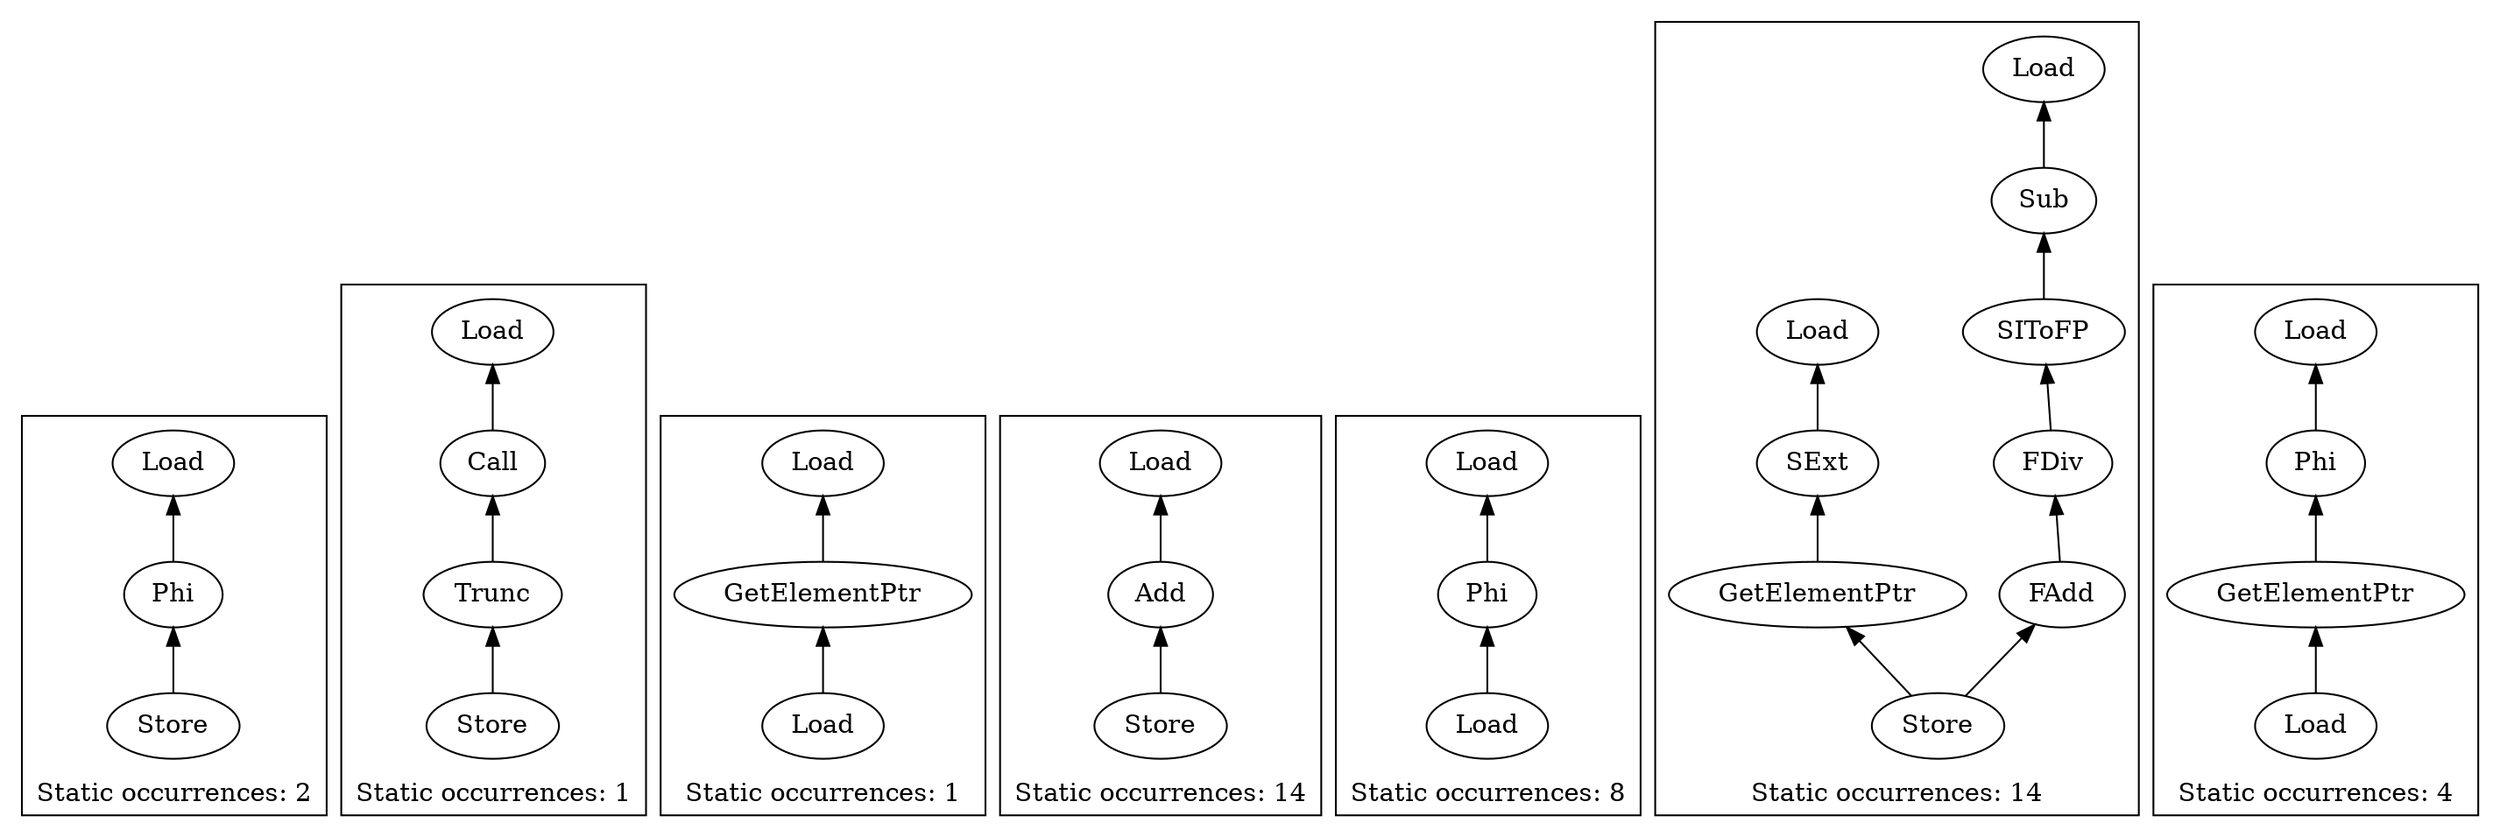 strict digraph {
rankdir=BT
subgraph {
"0_177" [label="Phi"]
"0_177" -> {
"0_170"
}
"0_170" [label="Load"]
"0_181" [label="Store"]
"0_181" -> {
"0_177"
}
cluster=true
label=<Static occurrences: 2>
}
subgraph {
"1_167" [label="Trunc"]
"1_167" -> {
"1_166"
}
"1_168" [label="Store"]
"1_168" -> {
"1_167"
}
"1_166" [label="Call"]
"1_166" -> {
"1_164"
}
"1_164" [label="Load"]
cluster=true
label=<Static occurrences: 1>
}
subgraph {
"2_237" [label="Load"]
"2_237" -> {
"2_236"
}
"2_236" [label="GetElementPtr"]
"2_236" -> {
"2_198"
}
"2_198" [label="Load"]
cluster=true
label=<Static occurrences: 1>
}
subgraph {
"3_129" [label="Add"]
"3_129" -> {
"3_128"
}
"3_128" [label="Load"]
"3_130" [label="Store"]
"3_130" -> {
"3_129"
}
cluster=true
label=<Static occurrences: 14>
}
subgraph {
"4_277" [label="Phi"]
"4_277" -> {
"4_257"
}
"4_257" [label="Load"]
"4_284" [label="Load"]
"4_284" -> {
"4_277"
}
cluster=true
label=<Static occurrences: 8>
}
subgraph {
"5_132" [label="GetElementPtr"]
"5_132" -> {
"5_131"
}
"5_133" [label="Store"]
"5_133" -> {
"5_127"
"5_132"
}
"5_126" [label="FDiv"]
"5_126" -> {
"5_125"
}
"5_124" [label="Sub"]
"5_124" -> {
"5_123"
}
"5_123" [label="Load"]
"5_125" [label="SIToFP"]
"5_125" -> {
"5_124"
}
"5_131" [label="SExt"]
"5_131" -> {
"5_128"
}
"5_128" [label="Load"]
"5_127" [label="FAdd"]
"5_127" -> {
"5_126"
}
cluster=true
label=<Static occurrences: 14>
}
subgraph {
"6_541" [label="Phi"]
"6_541" -> {
"6_517"
}
"6_517" [label="Load"]
"6_552" [label="Load"]
"6_552" -> {
"6_548"
}
"6_548" [label="GetElementPtr"]
"6_548" -> {
"6_541"
}
cluster=true
label=<Static occurrences: 4>
}
}
